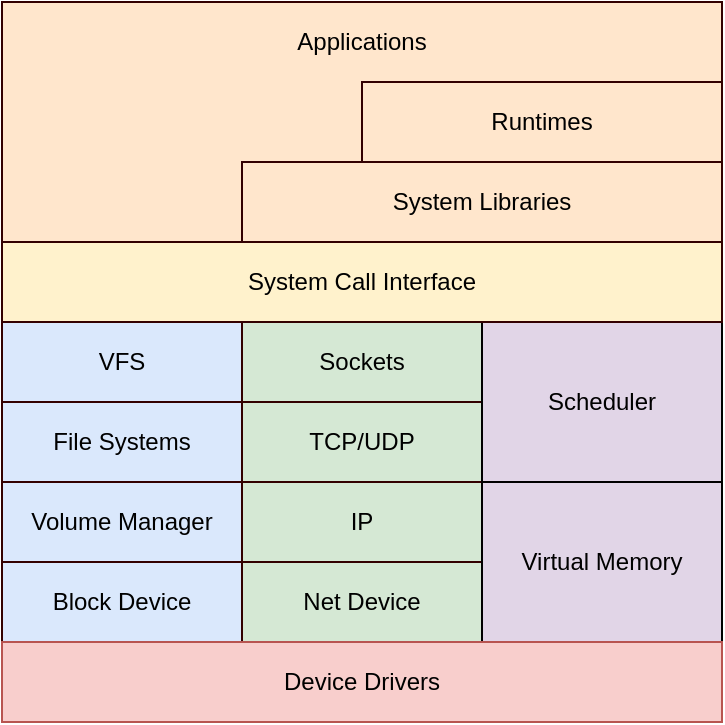 <mxfile version="20.0.4" type="github">
  <diagram id="xyAzYTvSB3YD5QFtGj1K" name="Page-1">
    <mxGraphModel dx="1298" dy="738" grid="1" gridSize="10" guides="1" tooltips="1" connect="1" arrows="1" fold="1" page="1" pageScale="1" pageWidth="850" pageHeight="1100" math="0" shadow="0">
      <root>
        <mxCell id="0" />
        <mxCell id="1" parent="0" />
        <mxCell id="LV0fYu5HAKNFjEawDoev-1" value="VFS" style="rounded=0;whiteSpace=wrap;html=1;fillColor=#dae8fc;strokeColor=#330000;" vertex="1" parent="1">
          <mxGeometry x="130" y="210" width="120" height="40" as="geometry" />
        </mxCell>
        <mxCell id="LV0fYu5HAKNFjEawDoev-2" value="File Systems&lt;br&gt;" style="rounded=0;whiteSpace=wrap;html=1;fillColor=#dae8fc;strokeColor=#330000;" vertex="1" parent="1">
          <mxGeometry x="130" y="250" width="120" height="40" as="geometry" />
        </mxCell>
        <mxCell id="LV0fYu5HAKNFjEawDoev-3" value="Volume Manager" style="rounded=0;whiteSpace=wrap;html=1;fillColor=#dae8fc;strokeColor=#330000;" vertex="1" parent="1">
          <mxGeometry x="130" y="290" width="120" height="40" as="geometry" />
        </mxCell>
        <mxCell id="LV0fYu5HAKNFjEawDoev-4" value="Block Device" style="rounded=0;whiteSpace=wrap;html=1;fillColor=#dae8fc;strokeColor=#330000;" vertex="1" parent="1">
          <mxGeometry x="130" y="330" width="120" height="40" as="geometry" />
        </mxCell>
        <mxCell id="LV0fYu5HAKNFjEawDoev-5" value="Sockets" style="rounded=0;whiteSpace=wrap;html=1;fillColor=#d5e8d4;strokeColor=#330000;" vertex="1" parent="1">
          <mxGeometry x="250" y="210" width="120" height="40" as="geometry" />
        </mxCell>
        <mxCell id="LV0fYu5HAKNFjEawDoev-6" value="TCP/UDP" style="rounded=0;whiteSpace=wrap;html=1;fillColor=#d5e8d4;strokeColor=#330000;" vertex="1" parent="1">
          <mxGeometry x="250" y="250" width="120" height="40" as="geometry" />
        </mxCell>
        <mxCell id="LV0fYu5HAKNFjEawDoev-7" value="IP" style="rounded=0;whiteSpace=wrap;html=1;fillColor=#d5e8d4;strokeColor=#330000;" vertex="1" parent="1">
          <mxGeometry x="250" y="290" width="120" height="40" as="geometry" />
        </mxCell>
        <mxCell id="LV0fYu5HAKNFjEawDoev-8" value="Net Device" style="rounded=0;whiteSpace=wrap;html=1;fillColor=#d5e8d4;strokeColor=#330000;" vertex="1" parent="1">
          <mxGeometry x="250" y="330" width="120" height="40" as="geometry" />
        </mxCell>
        <mxCell id="LV0fYu5HAKNFjEawDoev-9" value="Scheduler" style="rounded=0;whiteSpace=wrap;html=1;fillColor=#e1d5e7;strokeColor=#000000;" vertex="1" parent="1">
          <mxGeometry x="370" y="210" width="120" height="80" as="geometry" />
        </mxCell>
        <mxCell id="LV0fYu5HAKNFjEawDoev-10" value="Virtual Memory" style="rounded=0;whiteSpace=wrap;html=1;fillColor=#e1d5e7;strokeColor=#000000;" vertex="1" parent="1">
          <mxGeometry x="370" y="290" width="120" height="80" as="geometry" />
        </mxCell>
        <mxCell id="LV0fYu5HAKNFjEawDoev-11" value="Device Drivers" style="rounded=0;whiteSpace=wrap;html=1;fillColor=#f8cecc;strokeColor=#b85450;" vertex="1" parent="1">
          <mxGeometry x="130" y="370" width="360" height="40" as="geometry" />
        </mxCell>
        <mxCell id="LV0fYu5HAKNFjEawDoev-12" value="System Call Interface" style="rounded=0;whiteSpace=wrap;html=1;fillColor=#fff2cc;strokeColor=#330000;" vertex="1" parent="1">
          <mxGeometry x="130" y="170" width="360" height="40" as="geometry" />
        </mxCell>
        <mxCell id="LV0fYu5HAKNFjEawDoev-13" value="" style="rounded=0;whiteSpace=wrap;html=1;fillColor=#ffe6cc;strokeColor=#330000;" vertex="1" parent="1">
          <mxGeometry x="130" y="50" width="360" height="120" as="geometry" />
        </mxCell>
        <mxCell id="LV0fYu5HAKNFjEawDoev-14" value="System Libraries" style="rounded=0;whiteSpace=wrap;html=1;fillColor=#ffe6cc;strokeColor=#330000;" vertex="1" parent="1">
          <mxGeometry x="250" y="130" width="240" height="40" as="geometry" />
        </mxCell>
        <mxCell id="LV0fYu5HAKNFjEawDoev-15" value="Runtimes" style="rounded=0;whiteSpace=wrap;html=1;fillColor=#ffe6cc;strokeColor=#330000;" vertex="1" parent="1">
          <mxGeometry x="310" y="90" width="180" height="40" as="geometry" />
        </mxCell>
        <mxCell id="LV0fYu5HAKNFjEawDoev-16" value="Applications" style="text;html=1;strokeColor=none;fillColor=none;align=center;verticalAlign=middle;whiteSpace=wrap;rounded=0;" vertex="1" parent="1">
          <mxGeometry x="270" y="55" width="80" height="30" as="geometry" />
        </mxCell>
      </root>
    </mxGraphModel>
  </diagram>
</mxfile>
